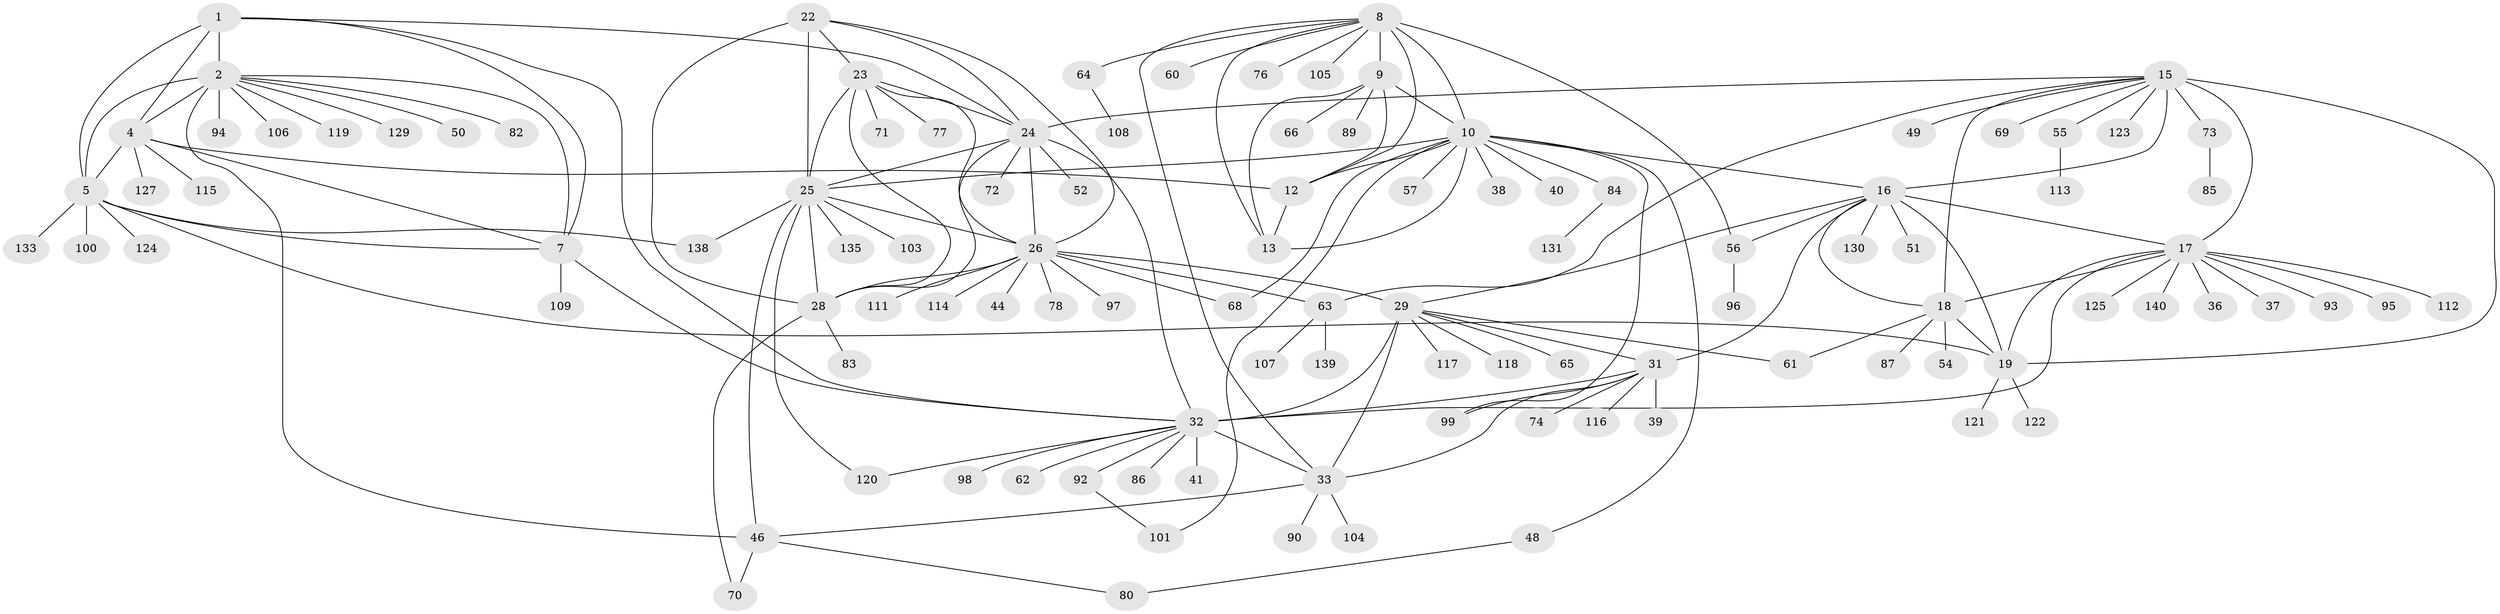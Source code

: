 // Generated by graph-tools (version 1.1) at 2025/24/03/03/25 07:24:13]
// undirected, 109 vertices, 161 edges
graph export_dot {
graph [start="1"]
  node [color=gray90,style=filled];
  1 [super="+128"];
  2 [super="+3"];
  4 [super="+79"];
  5 [super="+6"];
  7 [super="+126"];
  8 [super="+14"];
  9;
  10 [super="+11"];
  12 [super="+59"];
  13 [super="+91"];
  15 [super="+21"];
  16 [super="+45"];
  17 [super="+43"];
  18 [super="+47"];
  19 [super="+20"];
  22 [super="+110"];
  23 [super="+42"];
  24 [super="+75"];
  25 [super="+27"];
  26 [super="+136"];
  28 [super="+53"];
  29 [super="+30"];
  31 [super="+102"];
  32 [super="+34"];
  33 [super="+35"];
  36;
  37;
  38;
  39;
  40;
  41;
  44;
  46 [super="+58"];
  48;
  49;
  50;
  51;
  52 [super="+88"];
  54;
  55;
  56;
  57 [super="+134"];
  60;
  61;
  62;
  63 [super="+67"];
  64 [super="+81"];
  65;
  66;
  68;
  69;
  70;
  71;
  72;
  73;
  74;
  76;
  77;
  78;
  80;
  82;
  83;
  84 [super="+132"];
  85;
  86;
  87;
  89;
  90;
  92;
  93;
  94 [super="+137"];
  95;
  96;
  97;
  98;
  99;
  100;
  101;
  103;
  104;
  105;
  106;
  107;
  108;
  109;
  111;
  112;
  113;
  114;
  115;
  116;
  117;
  118;
  119;
  120;
  121;
  122;
  123;
  124;
  125;
  127;
  129;
  130;
  131;
  133;
  135;
  138;
  139;
  140;
  1 -- 2 [weight=2];
  1 -- 4;
  1 -- 5 [weight=2];
  1 -- 7;
  1 -- 24;
  1 -- 32;
  2 -- 4 [weight=2];
  2 -- 5 [weight=4];
  2 -- 7 [weight=2];
  2 -- 50;
  2 -- 106;
  2 -- 119;
  2 -- 129;
  2 -- 46;
  2 -- 82;
  2 -- 94;
  4 -- 5 [weight=2];
  4 -- 7;
  4 -- 12;
  4 -- 115;
  4 -- 127;
  5 -- 7 [weight=2];
  5 -- 100;
  5 -- 124;
  5 -- 133;
  5 -- 138;
  5 -- 19;
  7 -- 109;
  7 -- 32;
  8 -- 9 [weight=2];
  8 -- 10 [weight=4];
  8 -- 12 [weight=2];
  8 -- 13 [weight=2];
  8 -- 64;
  8 -- 33;
  8 -- 105;
  8 -- 76;
  8 -- 56;
  8 -- 60;
  9 -- 10 [weight=2];
  9 -- 12;
  9 -- 13;
  9 -- 66;
  9 -- 89;
  10 -- 12 [weight=2];
  10 -- 13 [weight=2];
  10 -- 38;
  10 -- 99;
  10 -- 68;
  10 -- 101;
  10 -- 40;
  10 -- 16;
  10 -- 48;
  10 -- 84;
  10 -- 57;
  10 -- 25;
  12 -- 13;
  15 -- 16 [weight=2];
  15 -- 17 [weight=2];
  15 -- 18 [weight=2];
  15 -- 19 [weight=4];
  15 -- 24;
  15 -- 49;
  15 -- 69;
  15 -- 73;
  15 -- 123;
  15 -- 55;
  15 -- 63;
  16 -- 17;
  16 -- 18;
  16 -- 19 [weight=2];
  16 -- 51;
  16 -- 56;
  16 -- 130;
  16 -- 31;
  16 -- 29;
  17 -- 18;
  17 -- 19 [weight=2];
  17 -- 36;
  17 -- 37;
  17 -- 93;
  17 -- 95;
  17 -- 112;
  17 -- 125;
  17 -- 140;
  17 -- 32;
  18 -- 19 [weight=2];
  18 -- 61;
  18 -- 87;
  18 -- 54;
  19 -- 122;
  19 -- 121;
  22 -- 23;
  22 -- 24;
  22 -- 25 [weight=2];
  22 -- 26;
  22 -- 28;
  23 -- 24;
  23 -- 25 [weight=2];
  23 -- 26;
  23 -- 28;
  23 -- 71;
  23 -- 77;
  24 -- 25 [weight=2];
  24 -- 26;
  24 -- 28;
  24 -- 52;
  24 -- 72;
  24 -- 32;
  25 -- 26 [weight=2];
  25 -- 28 [weight=2];
  25 -- 135;
  25 -- 103;
  25 -- 138;
  25 -- 46;
  25 -- 120;
  26 -- 28;
  26 -- 29;
  26 -- 44;
  26 -- 63;
  26 -- 68;
  26 -- 78;
  26 -- 97;
  26 -- 111;
  26 -- 114;
  28 -- 70;
  28 -- 83;
  29 -- 31 [weight=2];
  29 -- 32 [weight=4];
  29 -- 33 [weight=4];
  29 -- 65;
  29 -- 61;
  29 -- 117;
  29 -- 118;
  31 -- 32 [weight=2];
  31 -- 33 [weight=2];
  31 -- 39;
  31 -- 74;
  31 -- 99;
  31 -- 116;
  32 -- 33 [weight=4];
  32 -- 86;
  32 -- 98;
  32 -- 41;
  32 -- 120;
  32 -- 62;
  32 -- 92;
  33 -- 90;
  33 -- 104;
  33 -- 46;
  46 -- 80;
  46 -- 70;
  48 -- 80;
  55 -- 113;
  56 -- 96;
  63 -- 107;
  63 -- 139;
  64 -- 108;
  73 -- 85;
  84 -- 131;
  92 -- 101;
}
